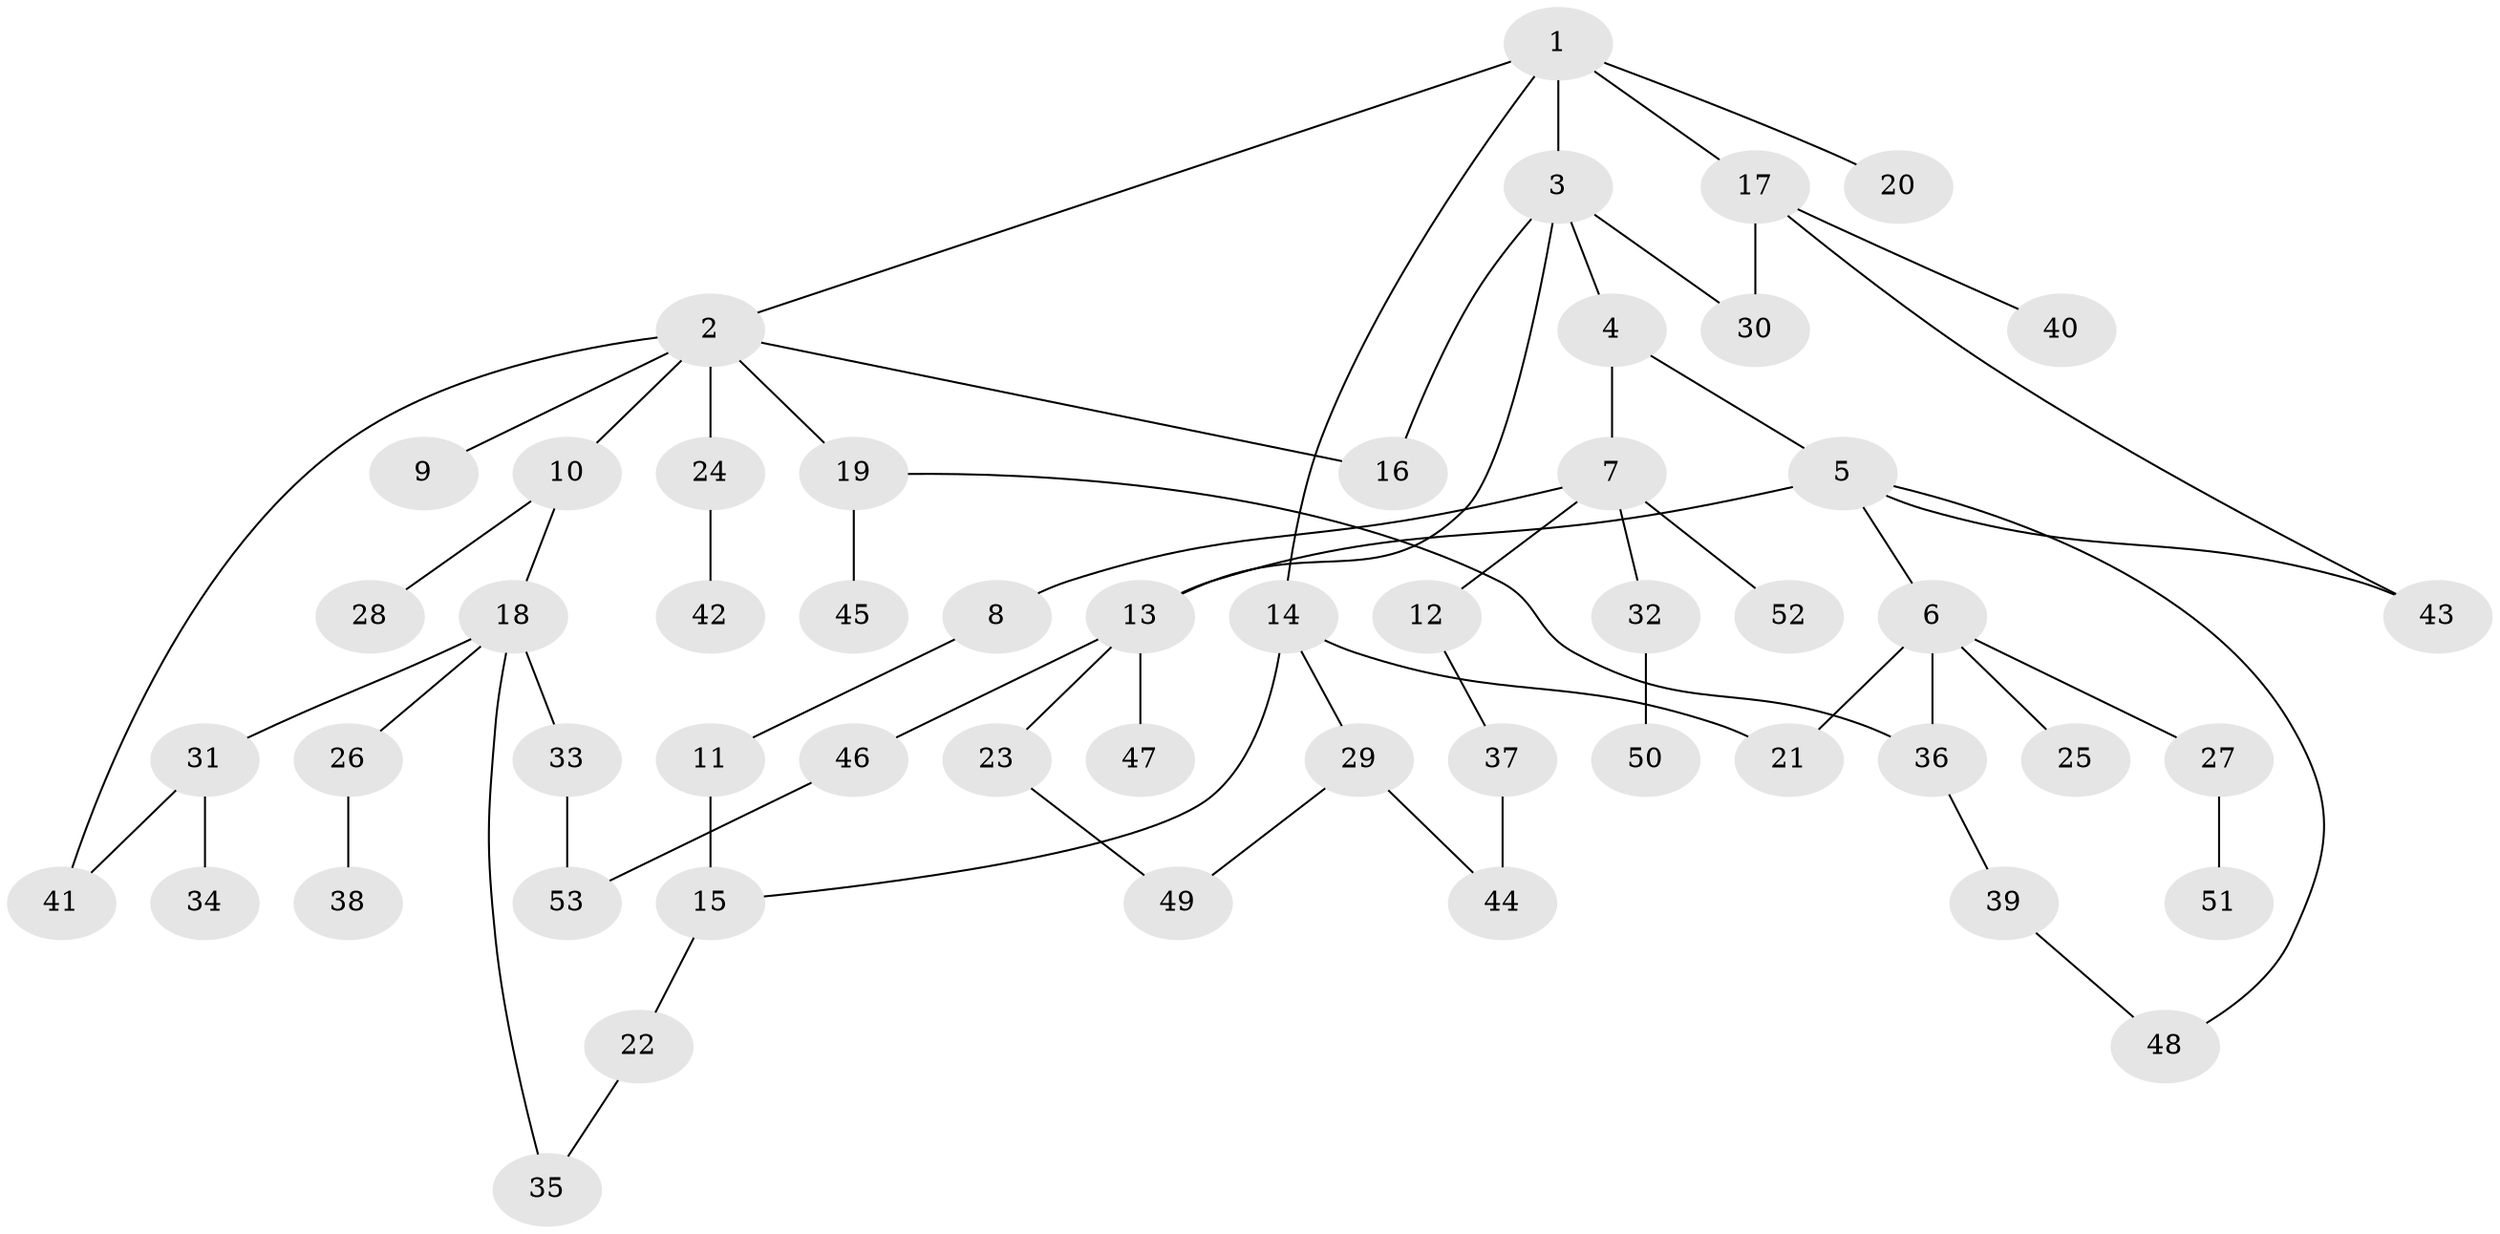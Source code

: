 // Generated by graph-tools (version 1.1) at 2025/40/03/09/25 04:40:55]
// undirected, 53 vertices, 65 edges
graph export_dot {
graph [start="1"]
  node [color=gray90,style=filled];
  1;
  2;
  3;
  4;
  5;
  6;
  7;
  8;
  9;
  10;
  11;
  12;
  13;
  14;
  15;
  16;
  17;
  18;
  19;
  20;
  21;
  22;
  23;
  24;
  25;
  26;
  27;
  28;
  29;
  30;
  31;
  32;
  33;
  34;
  35;
  36;
  37;
  38;
  39;
  40;
  41;
  42;
  43;
  44;
  45;
  46;
  47;
  48;
  49;
  50;
  51;
  52;
  53;
  1 -- 2;
  1 -- 3;
  1 -- 14;
  1 -- 17;
  1 -- 20;
  2 -- 9;
  2 -- 10;
  2 -- 19;
  2 -- 24;
  2 -- 41;
  2 -- 16;
  3 -- 4;
  3 -- 16;
  3 -- 13;
  3 -- 30;
  4 -- 5;
  4 -- 7;
  5 -- 6;
  5 -- 13;
  5 -- 48;
  5 -- 43;
  6 -- 25;
  6 -- 27;
  6 -- 36;
  6 -- 21;
  7 -- 8;
  7 -- 12;
  7 -- 32;
  7 -- 52;
  8 -- 11;
  10 -- 18;
  10 -- 28;
  11 -- 15;
  12 -- 37;
  13 -- 23;
  13 -- 46;
  13 -- 47;
  14 -- 15;
  14 -- 21;
  14 -- 29;
  15 -- 22;
  17 -- 30;
  17 -- 40;
  17 -- 43;
  18 -- 26;
  18 -- 31;
  18 -- 33;
  18 -- 35;
  19 -- 45;
  19 -- 36;
  22 -- 35;
  23 -- 49;
  24 -- 42;
  26 -- 38;
  27 -- 51;
  29 -- 44;
  29 -- 49;
  31 -- 34;
  31 -- 41;
  32 -- 50;
  33 -- 53;
  36 -- 39;
  37 -- 44;
  39 -- 48;
  46 -- 53;
}

